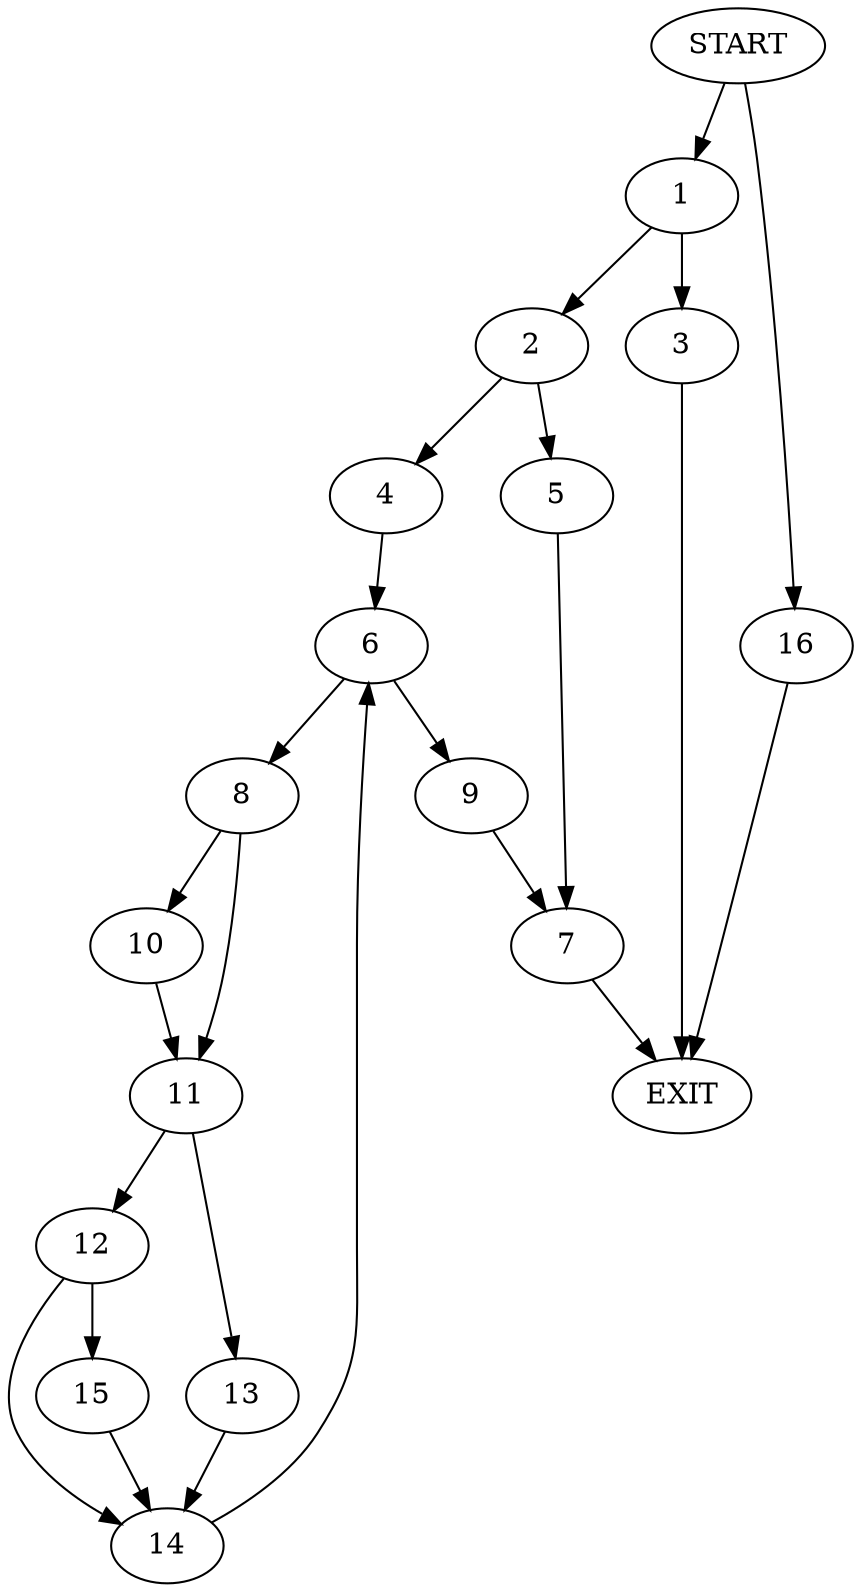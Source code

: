 digraph {
0 [label="START"]
17 [label="EXIT"]
0 -> 1
1 -> 2
1 -> 3
2 -> 4
2 -> 5
3 -> 17
4 -> 6
5 -> 7
6 -> 8
6 -> 9
9 -> 7
8 -> 10
8 -> 11
11 -> 12
11 -> 13
10 -> 11
13 -> 14
12 -> 15
12 -> 14
15 -> 14
14 -> 6
7 -> 17
0 -> 16
16 -> 17
}
